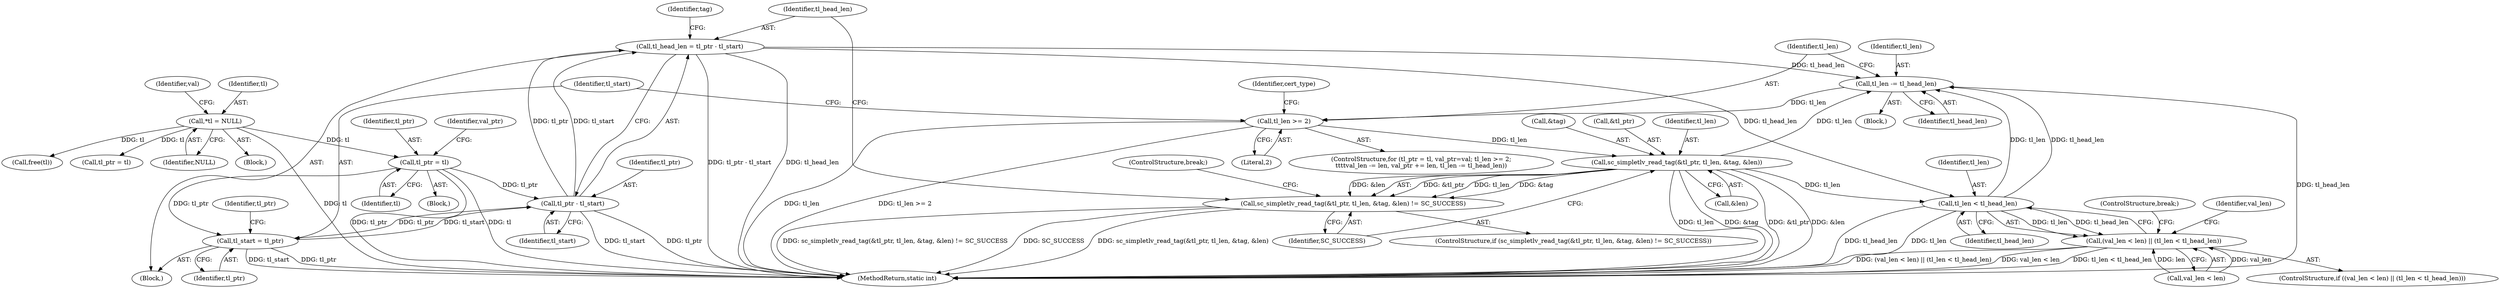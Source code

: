 digraph "0_OpenSC_8fe377e93b4b56060e5bbfb6f3142ceaeca744fa_3@integer" {
"1000449" [label="(Call,tl_head_len = tl_ptr - tl_start)"];
"1000451" [label="(Call,tl_ptr - tl_start)"];
"1000413" [label="(Call,tl_ptr = tl)"];
"1000126" [label="(Call,*tl = NULL)"];
"1000434" [label="(Call,tl_start = tl_ptr)"];
"1000430" [label="(Call,tl_len -= tl_head_len)"];
"1000419" [label="(Call,tl_len >= 2)"];
"1000439" [label="(Call,sc_simpletlv_read_tag(&tl_ptr, tl_len, &tag, &len))"];
"1000438" [label="(Call,sc_simpletlv_read_tag(&tl_ptr, tl_len, &tag, &len) != SC_SUCCESS)"];
"1000500" [label="(Call,tl_len < tl_head_len)"];
"1000496" [label="(Call,(val_len < len) || (tl_len < tl_head_len))"];
"1000442" [label="(Identifier,tl_len)"];
"1000500" [label="(Call,tl_len < tl_head_len)"];
"1000452" [label="(Identifier,tl_ptr)"];
"1000411" [label="(ControlStructure,for (tl_ptr = tl, val_ptr=val; tl_len >= 2;\n\t\t\t\tval_len -= len, val_ptr += len, tl_len -= tl_head_len))"];
"1000448" [label="(ControlStructure,break;)"];
"1000414" [label="(Identifier,tl_ptr)"];
"1000412" [label="(Block,)"];
"1000127" [label="(Identifier,tl)"];
"1000415" [label="(Identifier,tl)"];
"1000421" [label="(Literal,2)"];
"1000438" [label="(Call,sc_simpletlv_read_tag(&tl_ptr, tl_len, &tag, &len) != SC_SUCCESS)"];
"1000441" [label="(Identifier,tl_ptr)"];
"1000627" [label="(MethodReturn,static int)"];
"1000501" [label="(Identifier,tl_len)"];
"1000495" [label="(ControlStructure,if ((val_len < len) || (tl_len < tl_head_len)))"];
"1000439" [label="(Call,sc_simpletlv_read_tag(&tl_ptr, tl_len, &tag, &len))"];
"1000449" [label="(Call,tl_head_len = tl_ptr - tl_start)"];
"1000126" [label="(Call,*tl = NULL)"];
"1000419" [label="(Call,tl_len >= 2)"];
"1000443" [label="(Call,&tag)"];
"1000450" [label="(Identifier,tl_head_len)"];
"1000508" [label="(Identifier,cert_type)"];
"1000445" [label="(Call,&len)"];
"1000420" [label="(Identifier,tl_len)"];
"1000426" [label="(Block,)"];
"1000456" [label="(Identifier,tag)"];
"1000451" [label="(Call,tl_ptr - tl_start)"];
"1000496" [label="(Call,(val_len < len) || (tl_len < tl_head_len))"];
"1000432" [label="(Identifier,tl_head_len)"];
"1000115" [label="(Block,)"];
"1000447" [label="(Identifier,SC_SUCCESS)"];
"1000440" [label="(Call,&tl_ptr)"];
"1000128" [label="(Identifier,NULL)"];
"1000615" [label="(Call,free(tl))"];
"1000502" [label="(Identifier,tl_head_len)"];
"1000497" [label="(Call,val_len < len)"];
"1000504" [label="(ControlStructure,break;)"];
"1000435" [label="(Identifier,tl_start)"];
"1000413" [label="(Call,tl_ptr = tl)"];
"1000417" [label="(Identifier,val_ptr)"];
"1000431" [label="(Identifier,tl_len)"];
"1000430" [label="(Call,tl_len -= tl_head_len)"];
"1000453" [label="(Identifier,tl_start)"];
"1000437" [label="(ControlStructure,if (sc_simpletlv_read_tag(&tl_ptr, tl_len, &tag, &len) != SC_SUCCESS))"];
"1000436" [label="(Identifier,tl_ptr)"];
"1000424" [label="(Identifier,val_len)"];
"1000433" [label="(Block,)"];
"1000304" [label="(Call,tl_ptr = tl)"];
"1000434" [label="(Call,tl_start = tl_ptr)"];
"1000131" [label="(Identifier,val)"];
"1000449" -> "1000433"  [label="AST: "];
"1000449" -> "1000451"  [label="CFG: "];
"1000450" -> "1000449"  [label="AST: "];
"1000451" -> "1000449"  [label="AST: "];
"1000456" -> "1000449"  [label="CFG: "];
"1000449" -> "1000627"  [label="DDG: tl_head_len"];
"1000449" -> "1000627"  [label="DDG: tl_ptr - tl_start"];
"1000449" -> "1000430"  [label="DDG: tl_head_len"];
"1000451" -> "1000449"  [label="DDG: tl_ptr"];
"1000451" -> "1000449"  [label="DDG: tl_start"];
"1000449" -> "1000500"  [label="DDG: tl_head_len"];
"1000451" -> "1000453"  [label="CFG: "];
"1000452" -> "1000451"  [label="AST: "];
"1000453" -> "1000451"  [label="AST: "];
"1000451" -> "1000627"  [label="DDG: tl_ptr"];
"1000451" -> "1000627"  [label="DDG: tl_start"];
"1000451" -> "1000434"  [label="DDG: tl_ptr"];
"1000413" -> "1000451"  [label="DDG: tl_ptr"];
"1000434" -> "1000451"  [label="DDG: tl_start"];
"1000413" -> "1000412"  [label="AST: "];
"1000413" -> "1000415"  [label="CFG: "];
"1000414" -> "1000413"  [label="AST: "];
"1000415" -> "1000413"  [label="AST: "];
"1000417" -> "1000413"  [label="CFG: "];
"1000413" -> "1000627"  [label="DDG: tl_ptr"];
"1000413" -> "1000627"  [label="DDG: tl"];
"1000126" -> "1000413"  [label="DDG: tl"];
"1000413" -> "1000434"  [label="DDG: tl_ptr"];
"1000126" -> "1000115"  [label="AST: "];
"1000126" -> "1000128"  [label="CFG: "];
"1000127" -> "1000126"  [label="AST: "];
"1000128" -> "1000126"  [label="AST: "];
"1000131" -> "1000126"  [label="CFG: "];
"1000126" -> "1000627"  [label="DDG: tl"];
"1000126" -> "1000304"  [label="DDG: tl"];
"1000126" -> "1000615"  [label="DDG: tl"];
"1000434" -> "1000433"  [label="AST: "];
"1000434" -> "1000436"  [label="CFG: "];
"1000435" -> "1000434"  [label="AST: "];
"1000436" -> "1000434"  [label="AST: "];
"1000441" -> "1000434"  [label="CFG: "];
"1000434" -> "1000627"  [label="DDG: tl_ptr"];
"1000434" -> "1000627"  [label="DDG: tl_start"];
"1000430" -> "1000426"  [label="AST: "];
"1000430" -> "1000432"  [label="CFG: "];
"1000431" -> "1000430"  [label="AST: "];
"1000432" -> "1000430"  [label="AST: "];
"1000420" -> "1000430"  [label="CFG: "];
"1000430" -> "1000627"  [label="DDG: tl_head_len"];
"1000430" -> "1000419"  [label="DDG: tl_len"];
"1000500" -> "1000430"  [label="DDG: tl_head_len"];
"1000500" -> "1000430"  [label="DDG: tl_len"];
"1000439" -> "1000430"  [label="DDG: tl_len"];
"1000419" -> "1000411"  [label="AST: "];
"1000419" -> "1000421"  [label="CFG: "];
"1000420" -> "1000419"  [label="AST: "];
"1000421" -> "1000419"  [label="AST: "];
"1000435" -> "1000419"  [label="CFG: "];
"1000508" -> "1000419"  [label="CFG: "];
"1000419" -> "1000627"  [label="DDG: tl_len"];
"1000419" -> "1000627"  [label="DDG: tl_len >= 2"];
"1000419" -> "1000439"  [label="DDG: tl_len"];
"1000439" -> "1000438"  [label="AST: "];
"1000439" -> "1000445"  [label="CFG: "];
"1000440" -> "1000439"  [label="AST: "];
"1000442" -> "1000439"  [label="AST: "];
"1000443" -> "1000439"  [label="AST: "];
"1000445" -> "1000439"  [label="AST: "];
"1000447" -> "1000439"  [label="CFG: "];
"1000439" -> "1000627"  [label="DDG: tl_len"];
"1000439" -> "1000627"  [label="DDG: &tag"];
"1000439" -> "1000627"  [label="DDG: &tl_ptr"];
"1000439" -> "1000627"  [label="DDG: &len"];
"1000439" -> "1000438"  [label="DDG: &tl_ptr"];
"1000439" -> "1000438"  [label="DDG: tl_len"];
"1000439" -> "1000438"  [label="DDG: &tag"];
"1000439" -> "1000438"  [label="DDG: &len"];
"1000439" -> "1000500"  [label="DDG: tl_len"];
"1000438" -> "1000437"  [label="AST: "];
"1000438" -> "1000447"  [label="CFG: "];
"1000447" -> "1000438"  [label="AST: "];
"1000448" -> "1000438"  [label="CFG: "];
"1000450" -> "1000438"  [label="CFG: "];
"1000438" -> "1000627"  [label="DDG: sc_simpletlv_read_tag(&tl_ptr, tl_len, &tag, &len) != SC_SUCCESS"];
"1000438" -> "1000627"  [label="DDG: SC_SUCCESS"];
"1000438" -> "1000627"  [label="DDG: sc_simpletlv_read_tag(&tl_ptr, tl_len, &tag, &len)"];
"1000500" -> "1000496"  [label="AST: "];
"1000500" -> "1000502"  [label="CFG: "];
"1000501" -> "1000500"  [label="AST: "];
"1000502" -> "1000500"  [label="AST: "];
"1000496" -> "1000500"  [label="CFG: "];
"1000500" -> "1000627"  [label="DDG: tl_head_len"];
"1000500" -> "1000627"  [label="DDG: tl_len"];
"1000500" -> "1000496"  [label="DDG: tl_len"];
"1000500" -> "1000496"  [label="DDG: tl_head_len"];
"1000496" -> "1000495"  [label="AST: "];
"1000496" -> "1000497"  [label="CFG: "];
"1000497" -> "1000496"  [label="AST: "];
"1000504" -> "1000496"  [label="CFG: "];
"1000424" -> "1000496"  [label="CFG: "];
"1000496" -> "1000627"  [label="DDG: (val_len < len) || (tl_len < tl_head_len)"];
"1000496" -> "1000627"  [label="DDG: val_len < len"];
"1000496" -> "1000627"  [label="DDG: tl_len < tl_head_len"];
"1000497" -> "1000496"  [label="DDG: val_len"];
"1000497" -> "1000496"  [label="DDG: len"];
}

